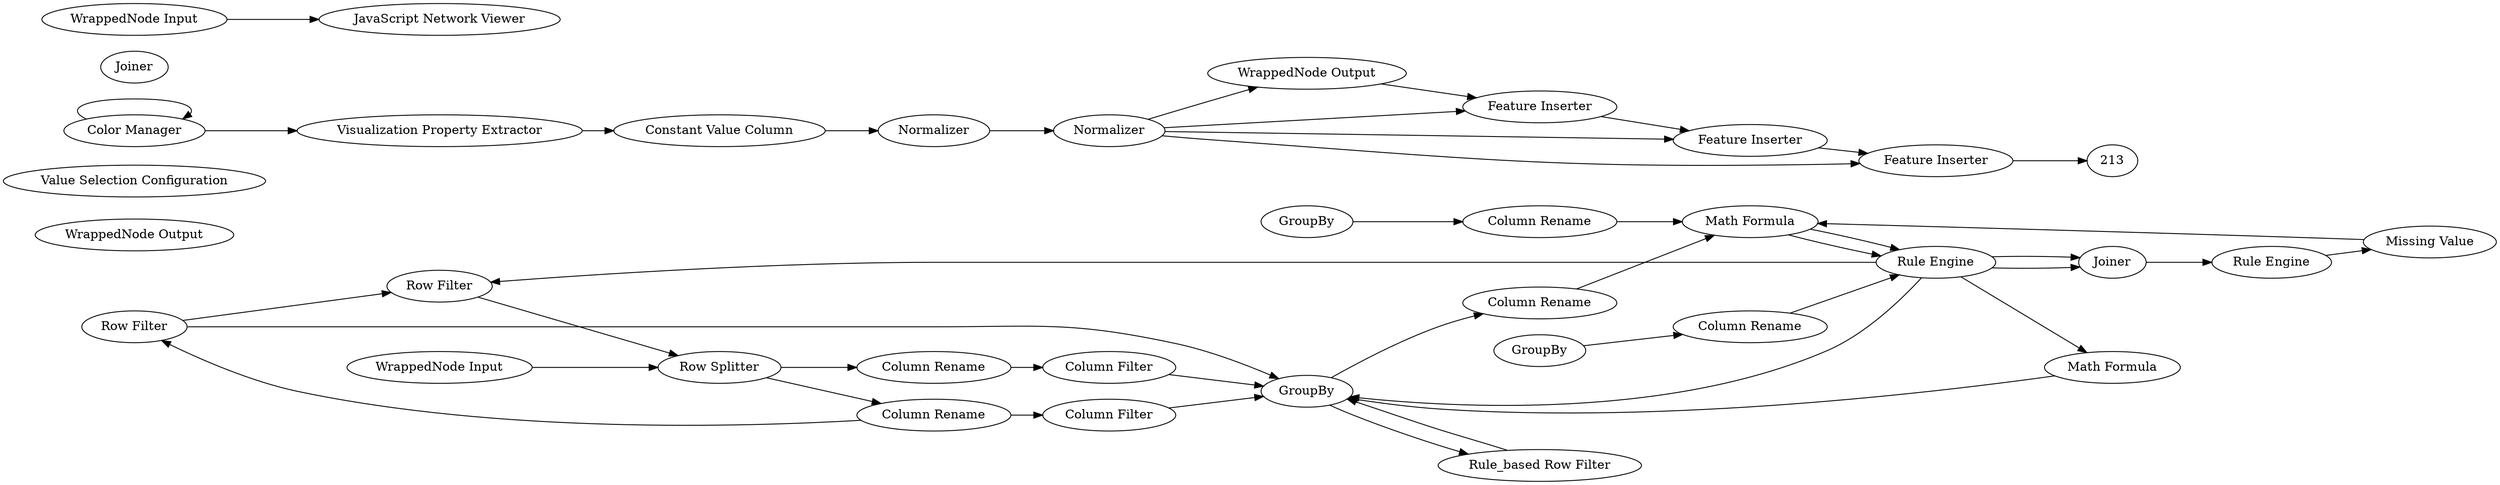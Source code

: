 digraph {
	126 [label="Row Filter"]
	163 [label="Row Filter"]
	175 [label="Table Reader"]
	207 [label="WrappedNode Input"]
	208 [label="WrappedNode Output"]
	209 [label="Value Selection Configuration"]
	170 [label="Column Filter"]
	171 [label="Row Splitter"]
	174 [label="Column Rename"]
	175 [label="Column Rename"]
	176 [label="Column Filter"]
	178 [label="Rule_based Row Filter"]
	179 [label=Joiner]
	189 [label="Color Manager"]
	179 [label=GroupBy]
	180 [label="Column Rename"]
	181 [label=GroupBy]
	182 [label=GroupBy]
	183 [label="Column Rename"]
	184 [label="Column Rename"]
	187 [label=Joiner]
	188 [label=Joiner]
	187 [label="Math Formula"]
	188 [label="Rule Engine"]
	192 [label="Math Formula"]
	195 [label="Rule Engine"]
	196 [label="Missing Value"]
	197 [label=Joiner]
	211 [label=Joiner]
	168 [label="Object Inserter"]
	198 [label=Normalizer]
	199 [label="Visualization Property Extractor"]
	200 [label="Feature Inserter"]
	201 [label="Feature Inserter"]
	203 [label=Normalizer]
	204 [label="Feature Inserter"]
	205 [label="Constant Value Column"]
	166 [label="JavaScript Network Viewer"]
	167 [label="WrappedNode Input"]
	168 [label="WrappedNode Output"]
	126 -> 163
	126 -> 179
	163 -> 171
	175 -> 126
	188 -> 163
	170 -> 179
	171 -> 175
	171 -> 174
	174 -> 170
	175 -> 176
	176 -> 179
	179 -> 178
	179 -> 180
	180 -> 187
	181 -> 184
	182 -> 183
	183 -> 187
	184 -> 188
	187 -> 188
	187 -> 188
	188 -> 192
	195 -> 196
	196 -> 187
	197 -> 195
	188 -> 179
	188 -> 197
	188 -> 197
	192 -> 179
	189 -> 189
	168 -> 200
	198 -> 203
	199 -> 205
	200 -> 201
	201 -> 204
	203 -> 201
	203 -> 200
	203 -> 168
	203 -> 204
	205 -> 198
	167 -> 166
	207 -> 171
	178 -> 179
	189 -> 199
	204 -> 213
	rankdir=LR
}
